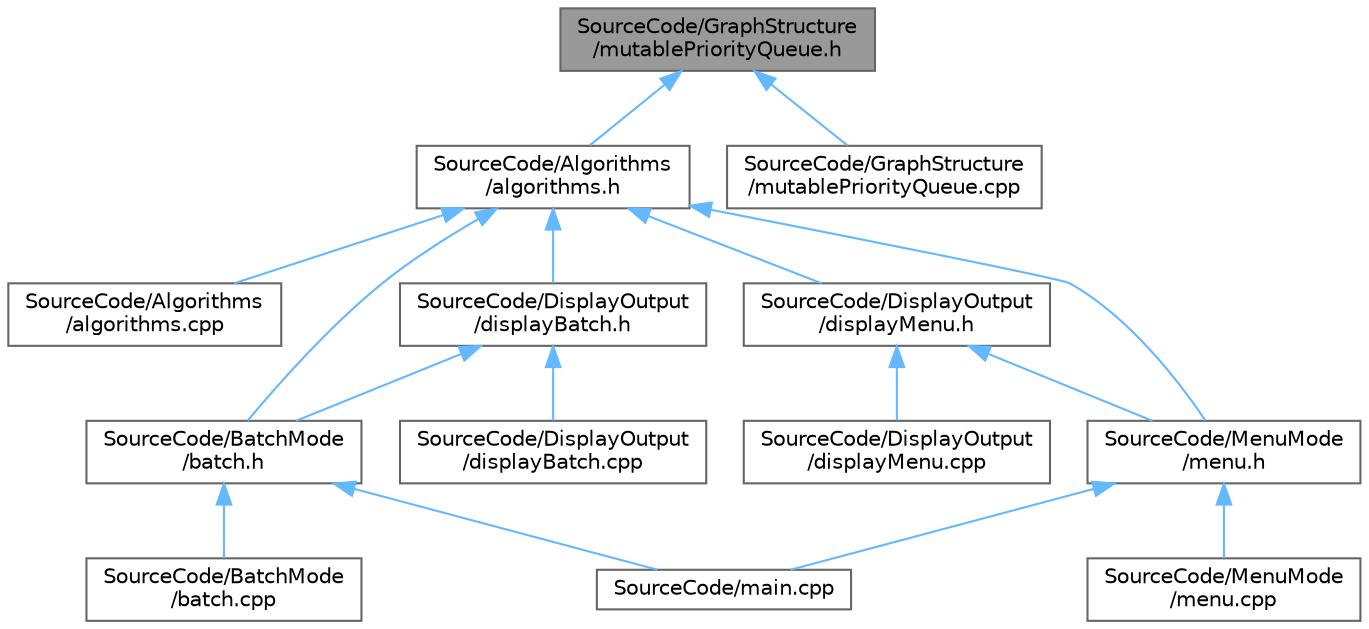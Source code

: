 digraph "SourceCode/GraphStructure/mutablePriorityQueue.h"
{
 // LATEX_PDF_SIZE
  bgcolor="transparent";
  edge [fontname=Helvetica,fontsize=10,labelfontname=Helvetica,labelfontsize=10];
  node [fontname=Helvetica,fontsize=10,shape=box,height=0.2,width=0.4];
  Node1 [id="Node000001",label="SourceCode/GraphStructure\l/mutablePriorityQueue.h",height=0.2,width=0.4,color="gray40", fillcolor="grey60", style="filled", fontcolor="black",tooltip="Defines the MutablePriorityQueue class."];
  Node1 -> Node2 [id="edge1_Node000001_Node000002",dir="back",color="steelblue1",style="solid",tooltip=" "];
  Node2 [id="Node000002",label="SourceCode/Algorithms\l/algorithms.h",height=0.2,width=0.4,color="grey40", fillcolor="white", style="filled",URL="$algorithms_8h.html",tooltip="Function declarations for the algorithms used in the project."];
  Node2 -> Node3 [id="edge2_Node000002_Node000003",dir="back",color="steelblue1",style="solid",tooltip=" "];
  Node3 [id="Node000003",label="SourceCode/Algorithms\l/algorithms.cpp",height=0.2,width=0.4,color="grey40", fillcolor="white", style="filled",URL="$algorithms_8cpp.html",tooltip="Implementation of the algorithms declared in algorithms.h."];
  Node2 -> Node4 [id="edge3_Node000002_Node000004",dir="back",color="steelblue1",style="solid",tooltip=" "];
  Node4 [id="Node000004",label="SourceCode/BatchMode\l/batch.h",height=0.2,width=0.4,color="grey40", fillcolor="white", style="filled",URL="$batch_8h.html",tooltip="Function declarations for the batch mode of the program."];
  Node4 -> Node5 [id="edge4_Node000004_Node000005",dir="back",color="steelblue1",style="solid",tooltip=" "];
  Node5 [id="Node000005",label="SourceCode/BatchMode\l/batch.cpp",height=0.2,width=0.4,color="grey40", fillcolor="white", style="filled",URL="$batch_8cpp.html",tooltip="This file contains the implementation of the batch mode functions defined in batch...."];
  Node4 -> Node6 [id="edge5_Node000004_Node000006",dir="back",color="steelblue1",style="solid",tooltip=" "];
  Node6 [id="Node000006",label="SourceCode/main.cpp",height=0.2,width=0.4,color="grey40", fillcolor="white", style="filled",URL="$main_8cpp.html",tooltip="Main file for the Route Planner program."];
  Node2 -> Node7 [id="edge6_Node000002_Node000007",dir="back",color="steelblue1",style="solid",tooltip=" "];
  Node7 [id="Node000007",label="SourceCode/DisplayOutput\l/displayBatch.h",height=0.2,width=0.4,color="grey40", fillcolor="white", style="filled",URL="$displayBatch_8h.html",tooltip="Function declarations for displaying the results in batch mode."];
  Node7 -> Node4 [id="edge7_Node000007_Node000004",dir="back",color="steelblue1",style="solid",tooltip=" "];
  Node7 -> Node8 [id="edge8_Node000007_Node000008",dir="back",color="steelblue1",style="solid",tooltip=" "];
  Node8 [id="Node000008",label="SourceCode/DisplayOutput\l/displayBatch.cpp",height=0.2,width=0.4,color="grey40", fillcolor="white", style="filled",URL="$displayBatch_8cpp.html",tooltip="This file contains the implementation of the displayBatch functions declared in displayBatch...."];
  Node2 -> Node9 [id="edge9_Node000002_Node000009",dir="back",color="steelblue1",style="solid",tooltip=" "];
  Node9 [id="Node000009",label="SourceCode/DisplayOutput\l/displayMenu.h",height=0.2,width=0.4,color="grey40", fillcolor="white", style="filled",URL="$displayMenu_8h.html",tooltip="Function declarations for displaying the results in menu mode."];
  Node9 -> Node10 [id="edge10_Node000009_Node000010",dir="back",color="steelblue1",style="solid",tooltip=" "];
  Node10 [id="Node000010",label="SourceCode/DisplayOutput\l/displayMenu.cpp",height=0.2,width=0.4,color="grey40", fillcolor="white", style="filled",URL="$displayMenu_8cpp.html",tooltip="This file contains the implementation of the functions declared in displayMenu.h."];
  Node9 -> Node11 [id="edge11_Node000009_Node000011",dir="back",color="steelblue1",style="solid",tooltip=" "];
  Node11 [id="Node000011",label="SourceCode/MenuMode\l/menu.h",height=0.2,width=0.4,color="grey40", fillcolor="white", style="filled",URL="$menu_8h.html",tooltip="Function declarations for the menu mode of the program."];
  Node11 -> Node12 [id="edge12_Node000011_Node000012",dir="back",color="steelblue1",style="solid",tooltip=" "];
  Node12 [id="Node000012",label="SourceCode/MenuMode\l/menu.cpp",height=0.2,width=0.4,color="grey40", fillcolor="white", style="filled",URL="$menu_8cpp.html",tooltip="This file contains the implementation of the functions declared in menu.h."];
  Node11 -> Node6 [id="edge13_Node000011_Node000006",dir="back",color="steelblue1",style="solid",tooltip=" "];
  Node2 -> Node11 [id="edge14_Node000002_Node000011",dir="back",color="steelblue1",style="solid",tooltip=" "];
  Node1 -> Node13 [id="edge15_Node000001_Node000013",dir="back",color="steelblue1",style="solid",tooltip=" "];
  Node13 [id="Node000013",label="SourceCode/GraphStructure\l/mutablePriorityQueue.cpp",height=0.2,width=0.4,color="grey40", fillcolor="white", style="filled",URL="$mutablePriorityQueue_8cpp.html",tooltip="Implementation of a mutable priority queue using a binary heap declared in the mutablePriorityQueue...."];
}

